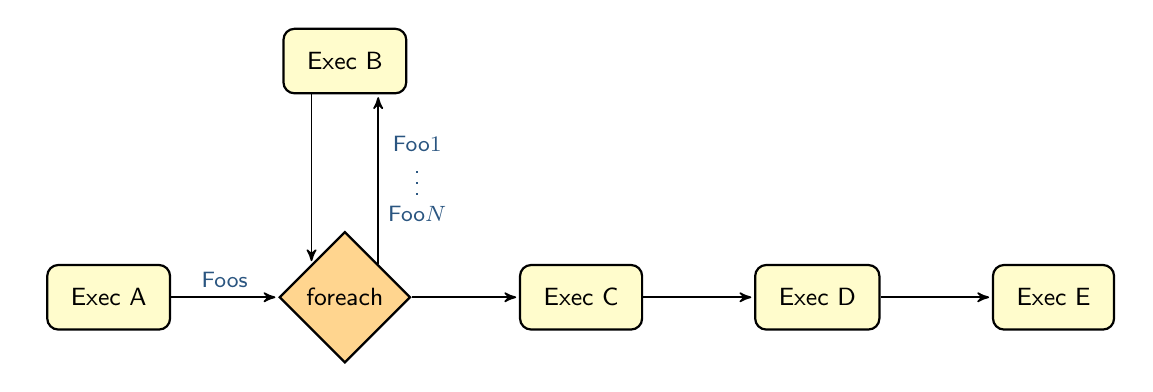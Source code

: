 {
  \definecolor{templogic}{RGB}{255, 213, 143}

  \begin{tikzpicture}[
      font=\sffamily\small,
      auto,
      node distance=3cm,
      cmd/.style={
        draw,thick,rounded corners,fill=yellow!20,inner sep=.3cm
      },
      type/.style={
        color={rgb:red,1;green,2;blue,3},align=center
      },
      logic/.style={
        draw,thick,fill=templogic,diamond,
      },
      to/.style={
        ->,>=stealth',shorten >=1pt,semithick,font=\sffamily\footnotesize
      }
    ]

    % Nodes
    \node[cmd] (cmd00) {Exec A};

    \node[logic] (foreach) [right of=cmd00] {foreach};

    \node[cmd] (cmd02) [above of=foreach] {Exec B};
    \node[cmd] (cmd03) [right of=foreach] {Exec C};
    \node[cmd] (cmd04) [right of=cmd03] {Exec D};
    \node[cmd] (cmd05) [right of=cmd04] {Exec E};

    % Arrows
    \draw[to]
      (cmd00)
        --
        node[midway,above,type] {Foos}
      (foreach);
    \draw[to]
      (foreach.north east)
        --
        node[midway,right,type] {Foo$1$\\\vdots\\Foo$N$}
      (foreach.north east|-cmd02.south);
    \draw[to]
      (foreach.north west|-cmd02.south)
        --
      (foreach.north west);
    \draw[to]
      (foreach)
        --
      (cmd03);
    \draw[to]
      (cmd03)
        --
      (cmd04);
    \draw[to]
      (cmd04)
        --
      (cmd05);
  \end{tikzpicture}
}
